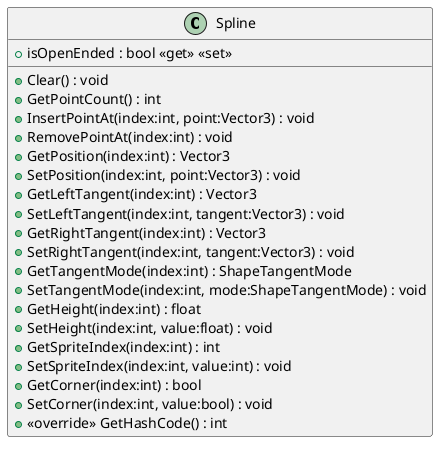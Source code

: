 @startuml
class Spline {
    + isOpenEnded : bool <<get>> <<set>>
    + Clear() : void
    + GetPointCount() : int
    + InsertPointAt(index:int, point:Vector3) : void
    + RemovePointAt(index:int) : void
    + GetPosition(index:int) : Vector3
    + SetPosition(index:int, point:Vector3) : void
    + GetLeftTangent(index:int) : Vector3
    + SetLeftTangent(index:int, tangent:Vector3) : void
    + GetRightTangent(index:int) : Vector3
    + SetRightTangent(index:int, tangent:Vector3) : void
    + GetTangentMode(index:int) : ShapeTangentMode
    + SetTangentMode(index:int, mode:ShapeTangentMode) : void
    + GetHeight(index:int) : float
    + SetHeight(index:int, value:float) : void
    + GetSpriteIndex(index:int) : int
    + SetSpriteIndex(index:int, value:int) : void
    + GetCorner(index:int) : bool
    + SetCorner(index:int, value:bool) : void
    + <<override>> GetHashCode() : int
}
@enduml
